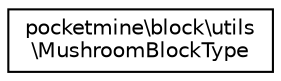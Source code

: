 digraph "Graphical Class Hierarchy"
{
 // INTERACTIVE_SVG=YES
 // LATEX_PDF_SIZE
  edge [fontname="Helvetica",fontsize="10",labelfontname="Helvetica",labelfontsize="10"];
  node [fontname="Helvetica",fontsize="10",shape=record];
  rankdir="LR";
  Node0 [label="pocketmine\\block\\utils\l\\MushroomBlockType",height=0.2,width=0.4,color="black", fillcolor="white", style="filled",URL="$de/d72/classpocketmine_1_1block_1_1utils_1_1_mushroom_block_type.html",tooltip=" "];
}
